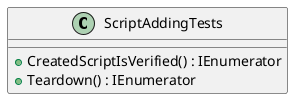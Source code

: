 @startuml
class ScriptAddingTests {
    + CreatedScriptIsVerified() : IEnumerator
    + Teardown() : IEnumerator
}
@enduml
